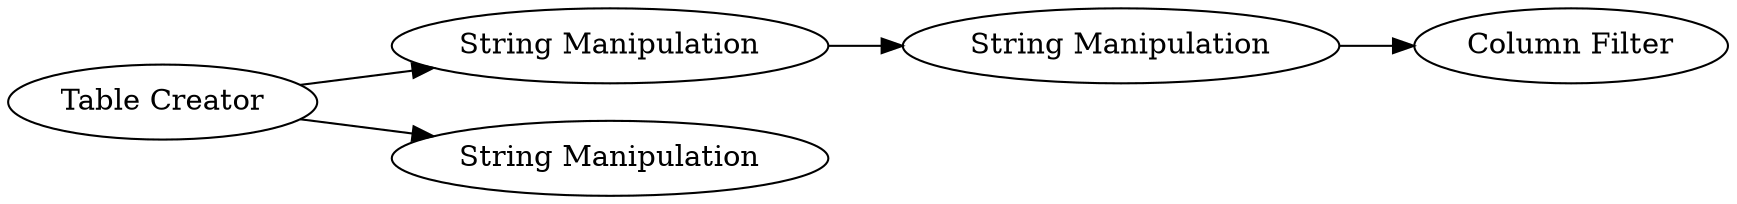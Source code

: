digraph {
	"-5061430219485038971_3" [label="String Manipulation"]
	"-5061430219485038971_4" [label="String Manipulation"]
	"-5061430219485038971_1" [label="Table Creator"]
	"-5061430219485038971_2" [label="String Manipulation"]
	"-5061430219485038971_5" [label="Column Filter"]
	"-5061430219485038971_1" -> "-5061430219485038971_2"
	"-5061430219485038971_1" -> "-5061430219485038971_3"
	"-5061430219485038971_3" -> "-5061430219485038971_4"
	"-5061430219485038971_4" -> "-5061430219485038971_5"
	rankdir=LR
}
